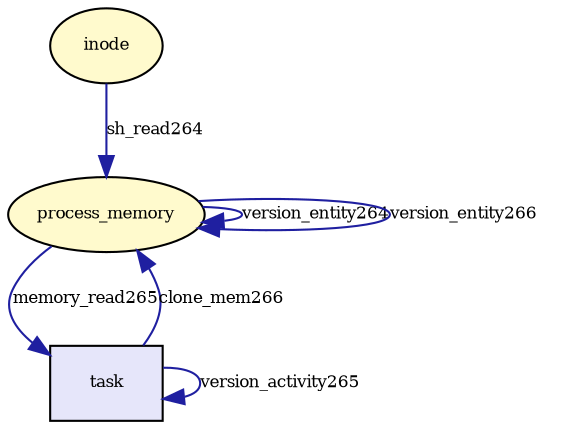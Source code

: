 digraph RGL__DirectedAdjacencyGraph {process_memory[fontsize = 8,label = "process_memory",shape = ellipse, fillcolor="#fffacd", style = filled]

process_memory -> process_memory[fontsize = 8,label = "version_entity264", color="#1f1fa0"]

inode[fontsize = 8,label = "inode",shape = ellipse, fillcolor="#fffacd", style = filled]

inode -> process_memory[fontsize = 8,label = "sh_read264", color="#1f1fa0"]

task[fontsize = 8,label = "task",shape = rectangle, fillcolor="#e6e6fa", style = filled]

task -> task[fontsize = 8,label = "version_activity265", color="#1f1fa0"]

process_memory -> task[fontsize = 8,label = "memory_read265", color="#1f1fa0"]

process_memory -> process_memory[fontsize = 8,label = "version_entity266", color="#1f1fa0"]

task -> process_memory[fontsize = 8,label = "clone_mem266", color="#1f1fa0"]

}